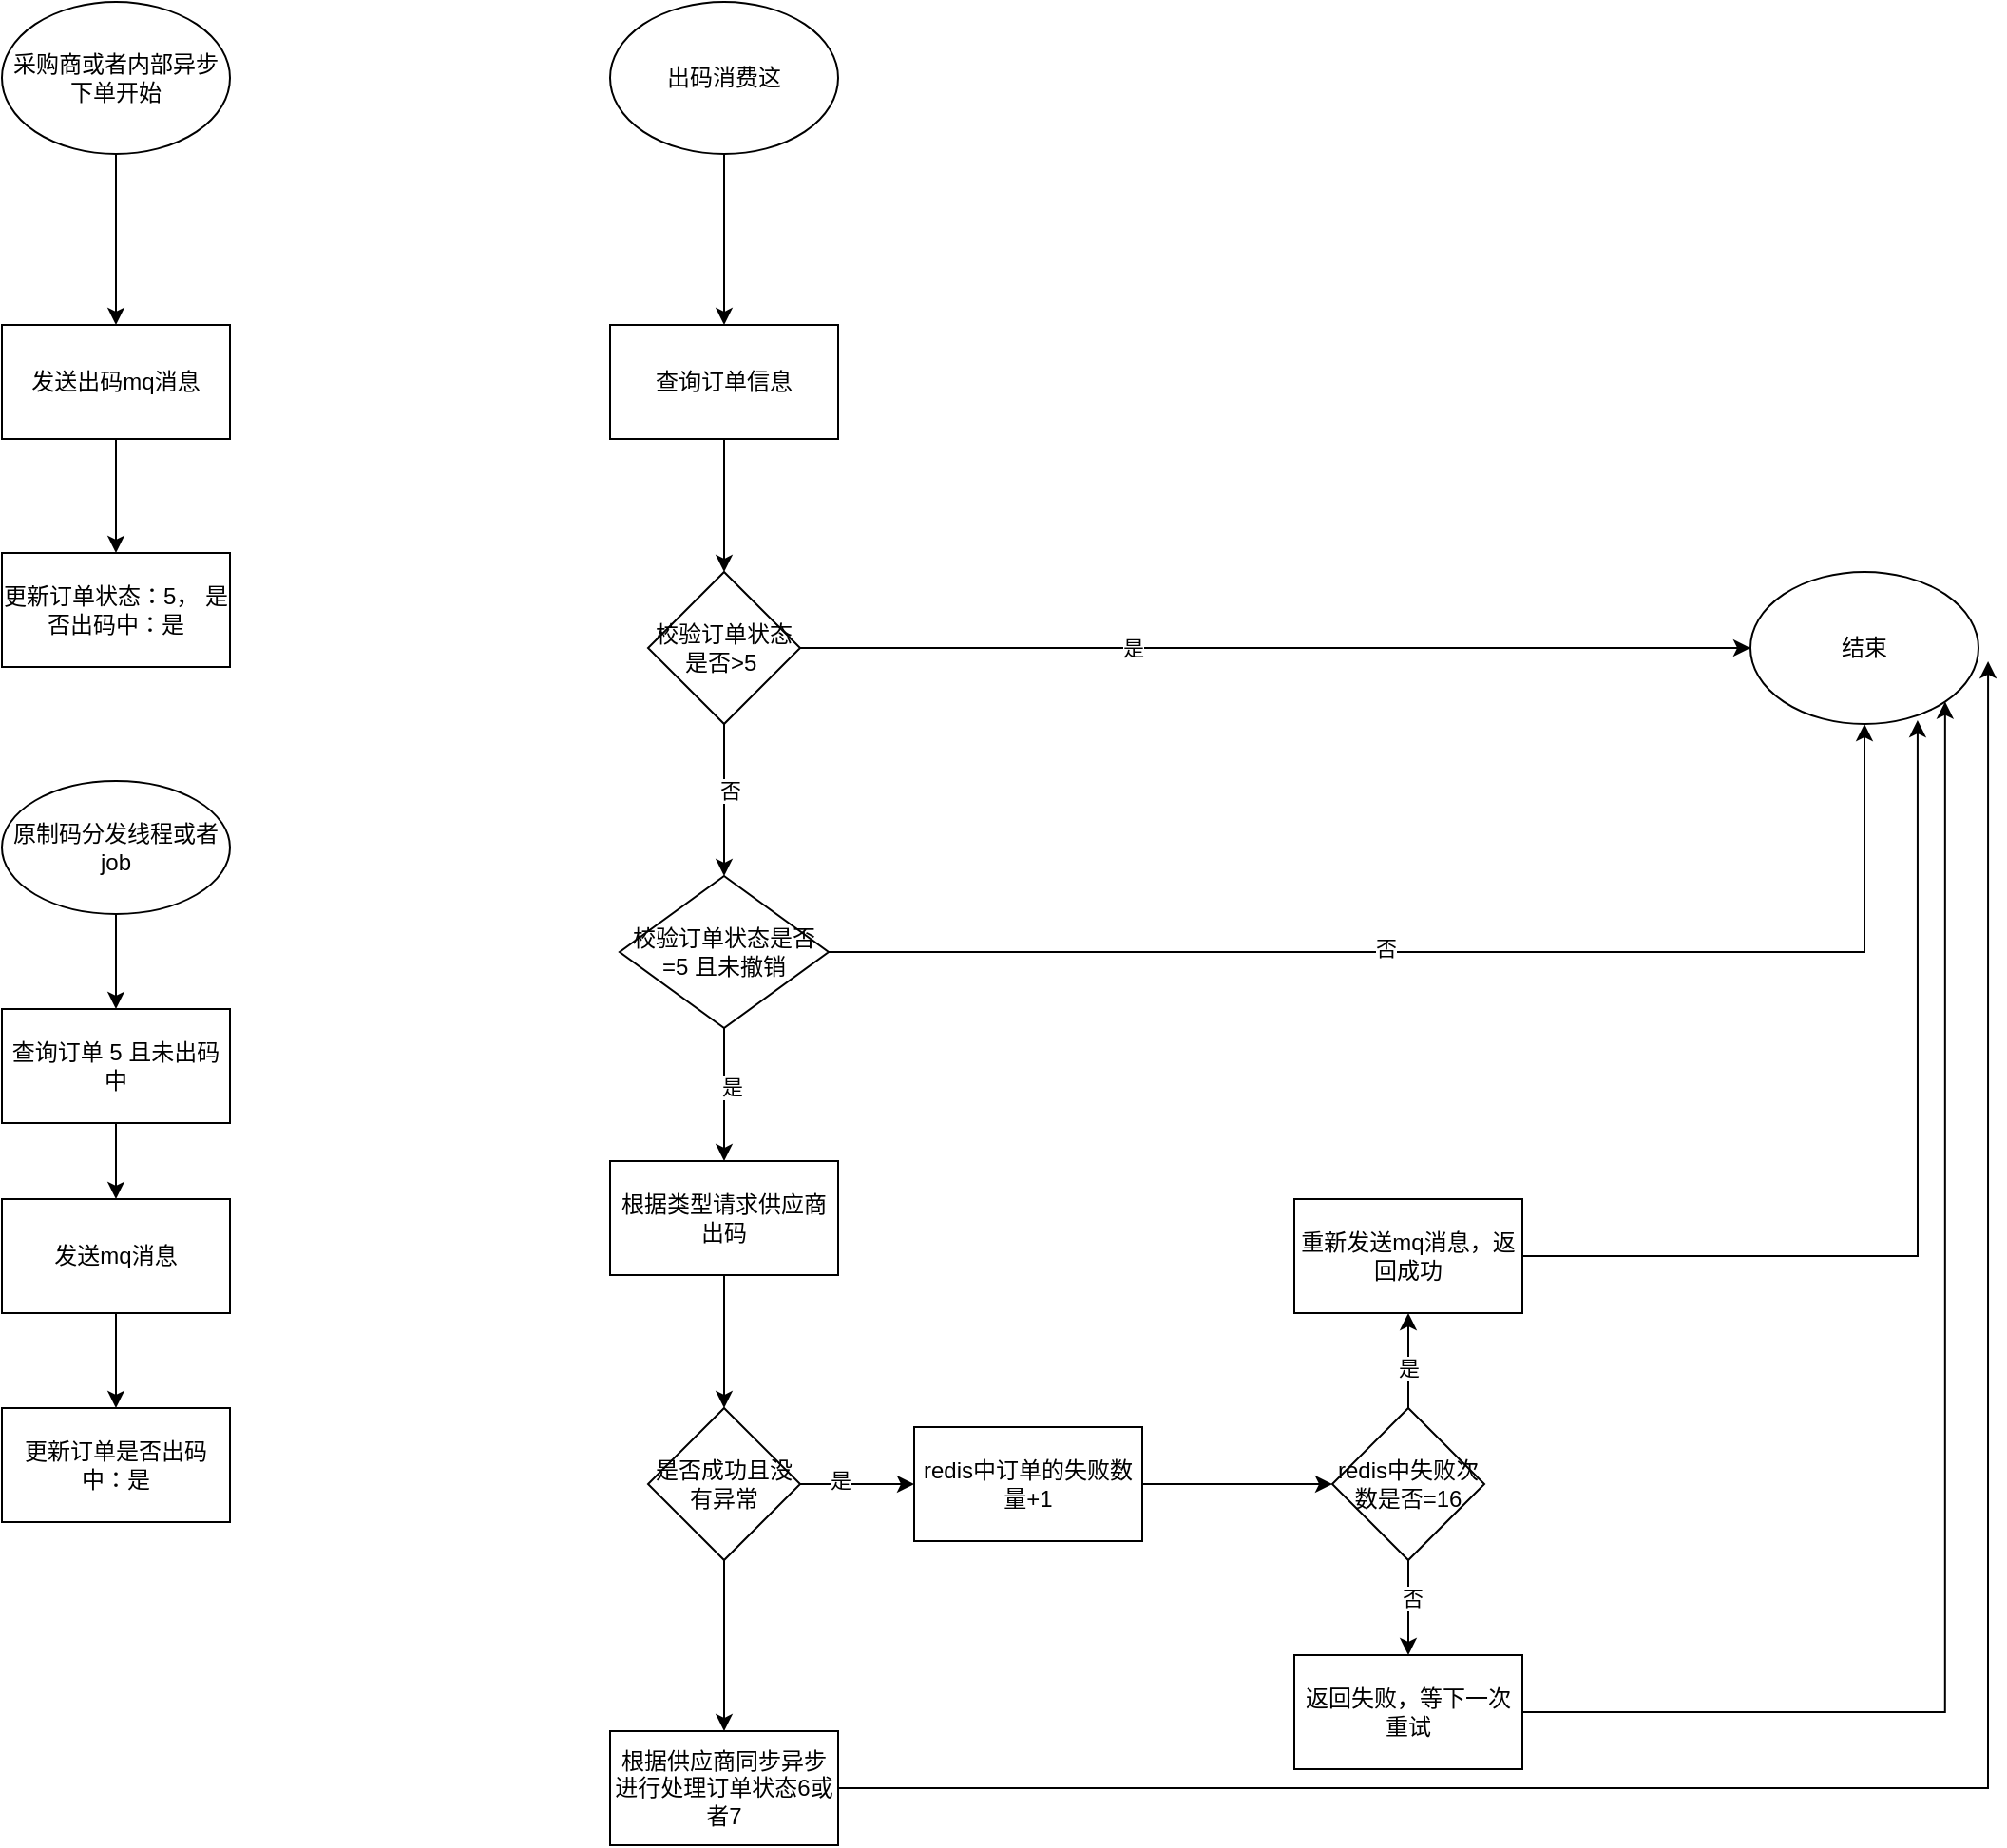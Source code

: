 <mxfile version="22.1.12" type="github">
  <diagram name="第 1 页" id="3bkrZKrF0plEzQzwkOfd">
    <mxGraphModel dx="1194" dy="731" grid="1" gridSize="10" guides="1" tooltips="1" connect="1" arrows="1" fold="1" page="1" pageScale="1" pageWidth="827" pageHeight="1169" math="0" shadow="0">
      <root>
        <mxCell id="0" />
        <mxCell id="1" parent="0" />
        <mxCell id="-AldKYiVUSMyidhytugl-3" value="" style="edgeStyle=orthogonalEdgeStyle;rounded=0;orthogonalLoop=1;jettySize=auto;html=1;" edge="1" parent="1" source="-AldKYiVUSMyidhytugl-1" target="-AldKYiVUSMyidhytugl-2">
          <mxGeometry relative="1" as="geometry" />
        </mxCell>
        <mxCell id="-AldKYiVUSMyidhytugl-1" value="采购商或者内部异步下单开始" style="ellipse;whiteSpace=wrap;html=1;" vertex="1" parent="1">
          <mxGeometry x="70" y="50" width="120" height="80" as="geometry" />
        </mxCell>
        <mxCell id="-AldKYiVUSMyidhytugl-5" value="" style="edgeStyle=orthogonalEdgeStyle;rounded=0;orthogonalLoop=1;jettySize=auto;html=1;" edge="1" parent="1" source="-AldKYiVUSMyidhytugl-2" target="-AldKYiVUSMyidhytugl-4">
          <mxGeometry relative="1" as="geometry" />
        </mxCell>
        <mxCell id="-AldKYiVUSMyidhytugl-2" value="发送出码mq消息" style="whiteSpace=wrap;html=1;" vertex="1" parent="1">
          <mxGeometry x="70" y="220" width="120" height="60" as="geometry" />
        </mxCell>
        <mxCell id="-AldKYiVUSMyidhytugl-4" value="更新订单状态：5， 是否出码中：是" style="whiteSpace=wrap;html=1;" vertex="1" parent="1">
          <mxGeometry x="70" y="340" width="120" height="60" as="geometry" />
        </mxCell>
        <mxCell id="-AldKYiVUSMyidhytugl-8" value="" style="edgeStyle=orthogonalEdgeStyle;rounded=0;orthogonalLoop=1;jettySize=auto;html=1;" edge="1" parent="1" source="-AldKYiVUSMyidhytugl-6" target="-AldKYiVUSMyidhytugl-7">
          <mxGeometry relative="1" as="geometry" />
        </mxCell>
        <mxCell id="-AldKYiVUSMyidhytugl-6" value="出码消费这" style="ellipse;whiteSpace=wrap;html=1;" vertex="1" parent="1">
          <mxGeometry x="390" y="50" width="120" height="80" as="geometry" />
        </mxCell>
        <mxCell id="-AldKYiVUSMyidhytugl-10" value="" style="edgeStyle=orthogonalEdgeStyle;rounded=0;orthogonalLoop=1;jettySize=auto;html=1;" edge="1" parent="1" source="-AldKYiVUSMyidhytugl-7" target="-AldKYiVUSMyidhytugl-9">
          <mxGeometry relative="1" as="geometry" />
        </mxCell>
        <mxCell id="-AldKYiVUSMyidhytugl-7" value="查询订单信息" style="whiteSpace=wrap;html=1;" vertex="1" parent="1">
          <mxGeometry x="390" y="220" width="120" height="60" as="geometry" />
        </mxCell>
        <mxCell id="-AldKYiVUSMyidhytugl-12" value="" style="edgeStyle=orthogonalEdgeStyle;rounded=0;orthogonalLoop=1;jettySize=auto;html=1;entryX=0;entryY=0.5;entryDx=0;entryDy=0;" edge="1" parent="1" source="-AldKYiVUSMyidhytugl-9" target="-AldKYiVUSMyidhytugl-20">
          <mxGeometry relative="1" as="geometry">
            <mxPoint x="550" y="390" as="targetPoint" />
          </mxGeometry>
        </mxCell>
        <mxCell id="-AldKYiVUSMyidhytugl-13" value="是" style="edgeLabel;html=1;align=center;verticalAlign=middle;resizable=0;points=[];" vertex="1" connectable="0" parent="-AldKYiVUSMyidhytugl-12">
          <mxGeometry x="-0.3" relative="1" as="geometry">
            <mxPoint as="offset" />
          </mxGeometry>
        </mxCell>
        <mxCell id="-AldKYiVUSMyidhytugl-15" value="" style="edgeStyle=orthogonalEdgeStyle;rounded=0;orthogonalLoop=1;jettySize=auto;html=1;" edge="1" parent="1" source="-AldKYiVUSMyidhytugl-9" target="-AldKYiVUSMyidhytugl-14">
          <mxGeometry relative="1" as="geometry" />
        </mxCell>
        <mxCell id="-AldKYiVUSMyidhytugl-16" value="否" style="edgeLabel;html=1;align=center;verticalAlign=middle;resizable=0;points=[];" vertex="1" connectable="0" parent="-AldKYiVUSMyidhytugl-15">
          <mxGeometry x="-0.125" y="3" relative="1" as="geometry">
            <mxPoint as="offset" />
          </mxGeometry>
        </mxCell>
        <mxCell id="-AldKYiVUSMyidhytugl-9" value="校验订单状态是否&amp;gt;5&amp;nbsp;" style="rhombus;whiteSpace=wrap;html=1;" vertex="1" parent="1">
          <mxGeometry x="410" y="350" width="80" height="80" as="geometry" />
        </mxCell>
        <mxCell id="-AldKYiVUSMyidhytugl-18" value="" style="edgeStyle=orthogonalEdgeStyle;rounded=0;orthogonalLoop=1;jettySize=auto;html=1;entryX=0.5;entryY=1;entryDx=0;entryDy=0;" edge="1" parent="1" source="-AldKYiVUSMyidhytugl-14" target="-AldKYiVUSMyidhytugl-20">
          <mxGeometry relative="1" as="geometry">
            <mxPoint x="580" y="550" as="targetPoint" />
          </mxGeometry>
        </mxCell>
        <mxCell id="-AldKYiVUSMyidhytugl-19" value="否" style="edgeLabel;html=1;align=center;verticalAlign=middle;resizable=0;points=[];" vertex="1" connectable="0" parent="-AldKYiVUSMyidhytugl-18">
          <mxGeometry x="-0.12" y="2" relative="1" as="geometry">
            <mxPoint as="offset" />
          </mxGeometry>
        </mxCell>
        <mxCell id="-AldKYiVUSMyidhytugl-22" value="" style="edgeStyle=orthogonalEdgeStyle;rounded=0;orthogonalLoop=1;jettySize=auto;html=1;" edge="1" parent="1" source="-AldKYiVUSMyidhytugl-14" target="-AldKYiVUSMyidhytugl-21">
          <mxGeometry relative="1" as="geometry" />
        </mxCell>
        <mxCell id="-AldKYiVUSMyidhytugl-23" value="是" style="edgeLabel;html=1;align=center;verticalAlign=middle;resizable=0;points=[];" vertex="1" connectable="0" parent="-AldKYiVUSMyidhytugl-22">
          <mxGeometry x="-0.111" y="4" relative="1" as="geometry">
            <mxPoint as="offset" />
          </mxGeometry>
        </mxCell>
        <mxCell id="-AldKYiVUSMyidhytugl-14" value="校验订单状态是否=5 且未撤销" style="rhombus;whiteSpace=wrap;html=1;" vertex="1" parent="1">
          <mxGeometry x="395" y="510" width="110" height="80" as="geometry" />
        </mxCell>
        <mxCell id="-AldKYiVUSMyidhytugl-20" value="结束" style="ellipse;whiteSpace=wrap;html=1;" vertex="1" parent="1">
          <mxGeometry x="990" y="350" width="120" height="80" as="geometry" />
        </mxCell>
        <mxCell id="-AldKYiVUSMyidhytugl-25" value="" style="edgeStyle=orthogonalEdgeStyle;rounded=0;orthogonalLoop=1;jettySize=auto;html=1;" edge="1" parent="1" source="-AldKYiVUSMyidhytugl-21" target="-AldKYiVUSMyidhytugl-24">
          <mxGeometry relative="1" as="geometry" />
        </mxCell>
        <mxCell id="-AldKYiVUSMyidhytugl-21" value="根据类型请求供应商出码" style="whiteSpace=wrap;html=1;" vertex="1" parent="1">
          <mxGeometry x="390" y="660" width="120" height="60" as="geometry" />
        </mxCell>
        <mxCell id="-AldKYiVUSMyidhytugl-28" value="" style="edgeStyle=orthogonalEdgeStyle;rounded=0;orthogonalLoop=1;jettySize=auto;html=1;" edge="1" parent="1" source="-AldKYiVUSMyidhytugl-24" target="-AldKYiVUSMyidhytugl-27">
          <mxGeometry relative="1" as="geometry" />
        </mxCell>
        <mxCell id="-AldKYiVUSMyidhytugl-29" value="是" style="edgeLabel;html=1;align=center;verticalAlign=middle;resizable=0;points=[];" vertex="1" connectable="0" parent="-AldKYiVUSMyidhytugl-28">
          <mxGeometry x="-0.3" y="2" relative="1" as="geometry">
            <mxPoint as="offset" />
          </mxGeometry>
        </mxCell>
        <mxCell id="-AldKYiVUSMyidhytugl-31" value="" style="edgeStyle=orthogonalEdgeStyle;rounded=0;orthogonalLoop=1;jettySize=auto;html=1;" edge="1" parent="1" source="-AldKYiVUSMyidhytugl-24" target="-AldKYiVUSMyidhytugl-30">
          <mxGeometry relative="1" as="geometry" />
        </mxCell>
        <mxCell id="-AldKYiVUSMyidhytugl-24" value="是否成功且没有异常" style="rhombus;whiteSpace=wrap;html=1;" vertex="1" parent="1">
          <mxGeometry x="410" y="790" width="80" height="80" as="geometry" />
        </mxCell>
        <mxCell id="-AldKYiVUSMyidhytugl-33" value="" style="edgeStyle=orthogonalEdgeStyle;rounded=0;orthogonalLoop=1;jettySize=auto;html=1;" edge="1" parent="1" source="-AldKYiVUSMyidhytugl-27" target="-AldKYiVUSMyidhytugl-32">
          <mxGeometry relative="1" as="geometry" />
        </mxCell>
        <mxCell id="-AldKYiVUSMyidhytugl-27" value="redis中订单的失败数量+1" style="whiteSpace=wrap;html=1;" vertex="1" parent="1">
          <mxGeometry x="550" y="800" width="120" height="60" as="geometry" />
        </mxCell>
        <mxCell id="-AldKYiVUSMyidhytugl-30" value="根据供应商同步异步进行处理订单状态6或者7" style="whiteSpace=wrap;html=1;" vertex="1" parent="1">
          <mxGeometry x="390" y="960" width="120" height="60" as="geometry" />
        </mxCell>
        <mxCell id="-AldKYiVUSMyidhytugl-36" value="" style="edgeStyle=orthogonalEdgeStyle;rounded=0;orthogonalLoop=1;jettySize=auto;html=1;" edge="1" parent="1" source="-AldKYiVUSMyidhytugl-32" target="-AldKYiVUSMyidhytugl-35">
          <mxGeometry relative="1" as="geometry" />
        </mxCell>
        <mxCell id="-AldKYiVUSMyidhytugl-37" value="是" style="edgeLabel;html=1;align=center;verticalAlign=middle;resizable=0;points=[];" vertex="1" connectable="0" parent="-AldKYiVUSMyidhytugl-36">
          <mxGeometry x="-0.156" relative="1" as="geometry">
            <mxPoint as="offset" />
          </mxGeometry>
        </mxCell>
        <mxCell id="-AldKYiVUSMyidhytugl-40" value="" style="edgeStyle=orthogonalEdgeStyle;rounded=0;orthogonalLoop=1;jettySize=auto;html=1;" edge="1" parent="1" source="-AldKYiVUSMyidhytugl-32" target="-AldKYiVUSMyidhytugl-39">
          <mxGeometry relative="1" as="geometry" />
        </mxCell>
        <mxCell id="-AldKYiVUSMyidhytugl-41" value="否" style="edgeLabel;html=1;align=center;verticalAlign=middle;resizable=0;points=[];" vertex="1" connectable="0" parent="-AldKYiVUSMyidhytugl-40">
          <mxGeometry x="-0.2" y="2" relative="1" as="geometry">
            <mxPoint as="offset" />
          </mxGeometry>
        </mxCell>
        <mxCell id="-AldKYiVUSMyidhytugl-32" value="redis中失败次数是否=16" style="rhombus;whiteSpace=wrap;html=1;" vertex="1" parent="1">
          <mxGeometry x="770" y="790" width="80" height="80" as="geometry" />
        </mxCell>
        <mxCell id="-AldKYiVUSMyidhytugl-34" style="edgeStyle=orthogonalEdgeStyle;rounded=0;orthogonalLoop=1;jettySize=auto;html=1;entryX=1.042;entryY=0.588;entryDx=0;entryDy=0;entryPerimeter=0;" edge="1" parent="1" source="-AldKYiVUSMyidhytugl-30" target="-AldKYiVUSMyidhytugl-20">
          <mxGeometry relative="1" as="geometry" />
        </mxCell>
        <mxCell id="-AldKYiVUSMyidhytugl-35" value="重新发送mq消息，返回成功" style="whiteSpace=wrap;html=1;" vertex="1" parent="1">
          <mxGeometry x="750" y="680" width="120" height="60" as="geometry" />
        </mxCell>
        <mxCell id="-AldKYiVUSMyidhytugl-38" style="edgeStyle=orthogonalEdgeStyle;rounded=0;orthogonalLoop=1;jettySize=auto;html=1;entryX=0.733;entryY=0.975;entryDx=0;entryDy=0;entryPerimeter=0;" edge="1" parent="1" source="-AldKYiVUSMyidhytugl-35" target="-AldKYiVUSMyidhytugl-20">
          <mxGeometry relative="1" as="geometry" />
        </mxCell>
        <mxCell id="-AldKYiVUSMyidhytugl-42" style="edgeStyle=orthogonalEdgeStyle;rounded=0;orthogonalLoop=1;jettySize=auto;html=1;entryX=1;entryY=1;entryDx=0;entryDy=0;" edge="1" parent="1" source="-AldKYiVUSMyidhytugl-39" target="-AldKYiVUSMyidhytugl-20">
          <mxGeometry relative="1" as="geometry" />
        </mxCell>
        <mxCell id="-AldKYiVUSMyidhytugl-39" value="返回失败，等下一次重试" style="whiteSpace=wrap;html=1;" vertex="1" parent="1">
          <mxGeometry x="750" y="920" width="120" height="60" as="geometry" />
        </mxCell>
        <mxCell id="-AldKYiVUSMyidhytugl-45" value="" style="edgeStyle=orthogonalEdgeStyle;rounded=0;orthogonalLoop=1;jettySize=auto;html=1;" edge="1" parent="1" source="-AldKYiVUSMyidhytugl-43" target="-AldKYiVUSMyidhytugl-44">
          <mxGeometry relative="1" as="geometry" />
        </mxCell>
        <mxCell id="-AldKYiVUSMyidhytugl-43" value="原制码分发线程或者job" style="ellipse;whiteSpace=wrap;html=1;" vertex="1" parent="1">
          <mxGeometry x="70" y="460" width="120" height="70" as="geometry" />
        </mxCell>
        <mxCell id="-AldKYiVUSMyidhytugl-47" value="" style="edgeStyle=orthogonalEdgeStyle;rounded=0;orthogonalLoop=1;jettySize=auto;html=1;" edge="1" parent="1" source="-AldKYiVUSMyidhytugl-44" target="-AldKYiVUSMyidhytugl-46">
          <mxGeometry relative="1" as="geometry" />
        </mxCell>
        <mxCell id="-AldKYiVUSMyidhytugl-44" value="查询订单 5 且未出码中" style="whiteSpace=wrap;html=1;" vertex="1" parent="1">
          <mxGeometry x="70" y="580" width="120" height="60" as="geometry" />
        </mxCell>
        <mxCell id="-AldKYiVUSMyidhytugl-49" value="" style="edgeStyle=orthogonalEdgeStyle;rounded=0;orthogonalLoop=1;jettySize=auto;html=1;" edge="1" parent="1" source="-AldKYiVUSMyidhytugl-46" target="-AldKYiVUSMyidhytugl-48">
          <mxGeometry relative="1" as="geometry" />
        </mxCell>
        <mxCell id="-AldKYiVUSMyidhytugl-46" value="发送mq消息" style="whiteSpace=wrap;html=1;" vertex="1" parent="1">
          <mxGeometry x="70" y="680" width="120" height="60" as="geometry" />
        </mxCell>
        <mxCell id="-AldKYiVUSMyidhytugl-48" value="更新订单是否出码中：是" style="whiteSpace=wrap;html=1;" vertex="1" parent="1">
          <mxGeometry x="70" y="790" width="120" height="60" as="geometry" />
        </mxCell>
      </root>
    </mxGraphModel>
  </diagram>
</mxfile>
